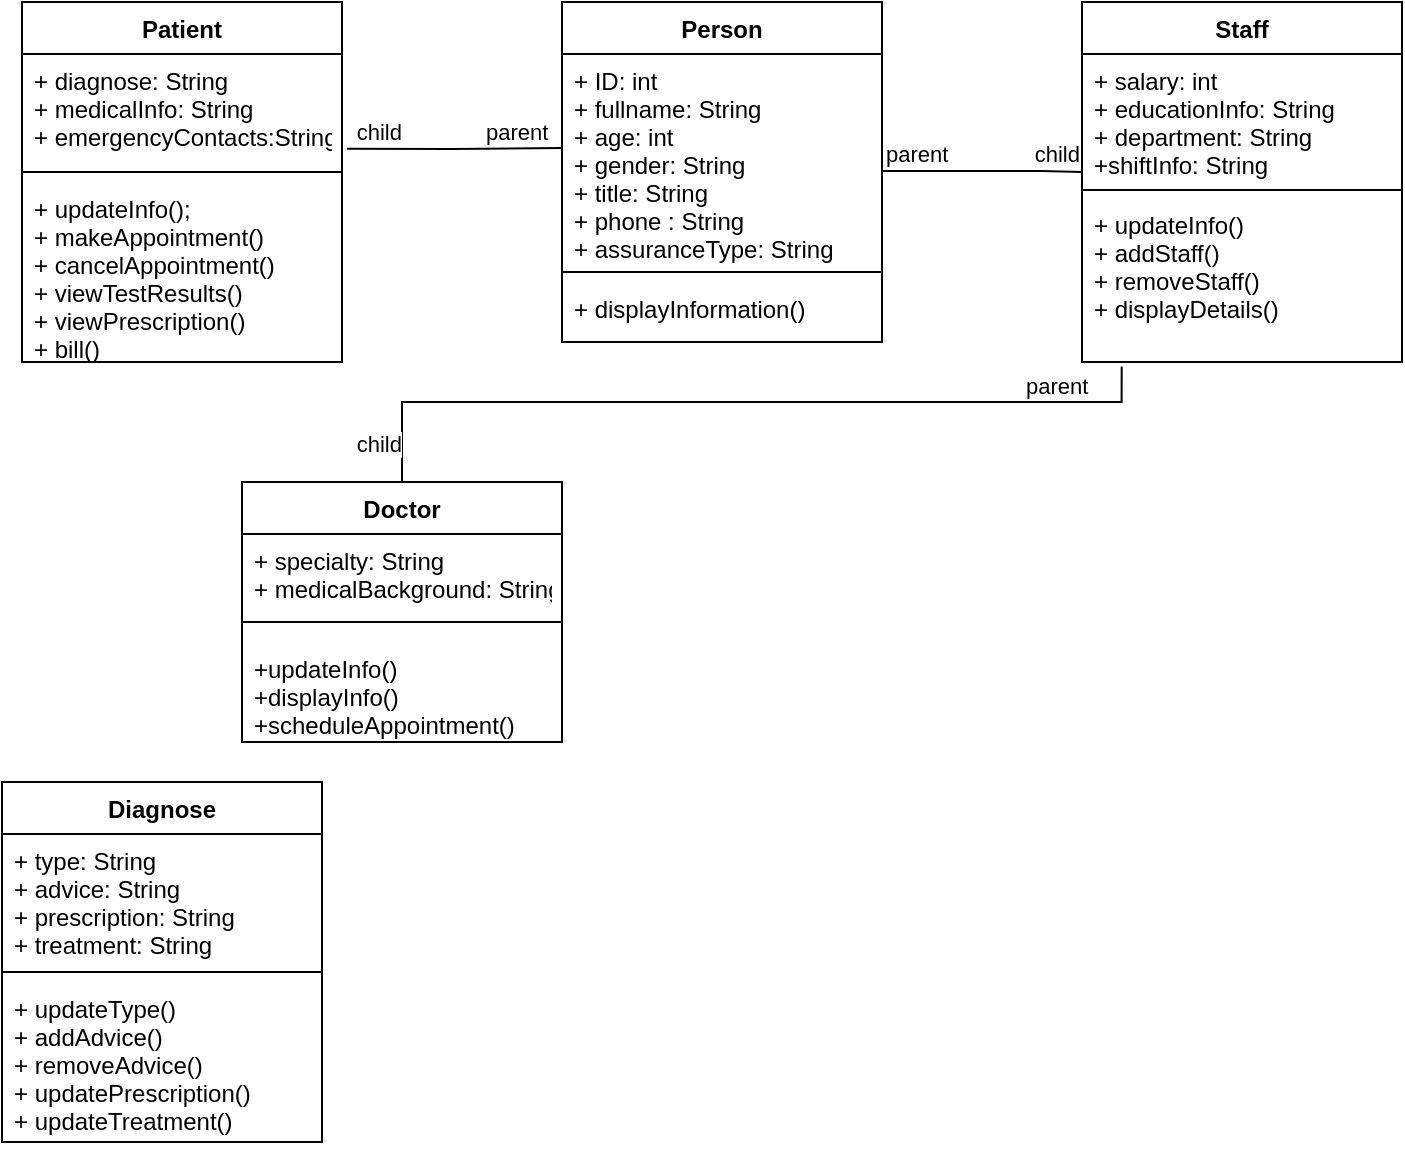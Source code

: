 <mxfile version="20.4.0" type="github">
  <diagram id="j4ooSmF8j67bnHAraInJ" name="Sayfa -1">
    <mxGraphModel dx="1037" dy="579" grid="1" gridSize="10" guides="1" tooltips="1" connect="1" arrows="1" fold="1" page="1" pageScale="1" pageWidth="827" pageHeight="1169" math="0" shadow="0">
      <root>
        <mxCell id="0" />
        <mxCell id="1" parent="0" />
        <mxCell id="l0oYjJZ5Mxhuk6EuVEPD-4" value="Person" style="swimlane;fontStyle=1;align=center;verticalAlign=top;childLayout=stackLayout;horizontal=1;startSize=26;horizontalStack=0;resizeParent=1;resizeParentMax=0;resizeLast=0;collapsible=1;marginBottom=0;" parent="1" vertex="1">
          <mxGeometry x="320" y="40" width="160" height="170" as="geometry" />
        </mxCell>
        <mxCell id="l0oYjJZ5Mxhuk6EuVEPD-5" value="+ ID: int&#xa;+ fullname: String&#xa;+ age: int&#xa;+ gender: String&#xa;+ title: String&#xa;+ phone : String&#xa;+ assuranceType: String" style="text;strokeColor=none;fillColor=none;align=left;verticalAlign=top;spacingLeft=4;spacingRight=4;overflow=hidden;rotatable=0;points=[[0,0.5],[1,0.5]];portConstraint=eastwest;" parent="l0oYjJZ5Mxhuk6EuVEPD-4" vertex="1">
          <mxGeometry y="26" width="160" height="104" as="geometry" />
        </mxCell>
        <mxCell id="l0oYjJZ5Mxhuk6EuVEPD-6" value="" style="line;strokeWidth=1;fillColor=none;align=left;verticalAlign=middle;spacingTop=-1;spacingLeft=3;spacingRight=3;rotatable=0;labelPosition=right;points=[];portConstraint=eastwest;strokeColor=inherit;" parent="l0oYjJZ5Mxhuk6EuVEPD-4" vertex="1">
          <mxGeometry y="130" width="160" height="10" as="geometry" />
        </mxCell>
        <mxCell id="l0oYjJZ5Mxhuk6EuVEPD-7" value="+ displayInformation()" style="text;strokeColor=none;fillColor=none;align=left;verticalAlign=top;spacingLeft=4;spacingRight=4;overflow=hidden;rotatable=0;points=[[0,0.5],[1,0.5]];portConstraint=eastwest;" parent="l0oYjJZ5Mxhuk6EuVEPD-4" vertex="1">
          <mxGeometry y="140" width="160" height="30" as="geometry" />
        </mxCell>
        <mxCell id="l0oYjJZ5Mxhuk6EuVEPD-8" value="Patient" style="swimlane;fontStyle=1;align=center;verticalAlign=top;childLayout=stackLayout;horizontal=1;startSize=26;horizontalStack=0;resizeParent=1;resizeParentMax=0;resizeLast=0;collapsible=1;marginBottom=0;" parent="1" vertex="1">
          <mxGeometry x="50" y="40" width="160" height="180" as="geometry" />
        </mxCell>
        <mxCell id="l0oYjJZ5Mxhuk6EuVEPD-9" value="+ diagnose: String&#xa;+ medicalInfo: String&#xa;+ emergencyContacts:String&#xa;" style="text;strokeColor=none;fillColor=none;align=left;verticalAlign=top;spacingLeft=4;spacingRight=4;overflow=hidden;rotatable=0;points=[[0,0.5],[1,0.5]];portConstraint=eastwest;" parent="l0oYjJZ5Mxhuk6EuVEPD-8" vertex="1">
          <mxGeometry y="26" width="160" height="54" as="geometry" />
        </mxCell>
        <mxCell id="l0oYjJZ5Mxhuk6EuVEPD-10" value="" style="line;strokeWidth=1;fillColor=none;align=left;verticalAlign=middle;spacingTop=-1;spacingLeft=3;spacingRight=3;rotatable=0;labelPosition=right;points=[];portConstraint=eastwest;strokeColor=inherit;" parent="l0oYjJZ5Mxhuk6EuVEPD-8" vertex="1">
          <mxGeometry y="80" width="160" height="10" as="geometry" />
        </mxCell>
        <mxCell id="l0oYjJZ5Mxhuk6EuVEPD-11" value="+ updateInfo();&#xa;+ makeAppointment()&#xa;+ cancelAppointment()&#xa;+ viewTestResults()&#xa;+ viewPrescription()&#xa;+ bill()" style="text;strokeColor=none;fillColor=none;align=left;verticalAlign=top;spacingLeft=4;spacingRight=4;overflow=hidden;rotatable=0;points=[[0,0.5],[1,0.5]];portConstraint=eastwest;" parent="l0oYjJZ5Mxhuk6EuVEPD-8" vertex="1">
          <mxGeometry y="90" width="160" height="90" as="geometry" />
        </mxCell>
        <mxCell id="l0oYjJZ5Mxhuk6EuVEPD-12" value="" style="endArrow=none;html=1;edgeStyle=orthogonalEdgeStyle;rounded=0;entryX=1.016;entryY=0.878;entryDx=0;entryDy=0;entryPerimeter=0;" parent="1" target="l0oYjJZ5Mxhuk6EuVEPD-9" edge="1">
          <mxGeometry relative="1" as="geometry">
            <mxPoint x="320" y="113" as="sourcePoint" />
            <mxPoint x="490" y="260" as="targetPoint" />
          </mxGeometry>
        </mxCell>
        <mxCell id="l0oYjJZ5Mxhuk6EuVEPD-13" value="parent" style="edgeLabel;resizable=0;html=1;align=left;verticalAlign=bottom;" parent="l0oYjJZ5Mxhuk6EuVEPD-12" connectable="0" vertex="1">
          <mxGeometry x="-1" relative="1" as="geometry">
            <mxPoint x="-40" as="offset" />
          </mxGeometry>
        </mxCell>
        <mxCell id="l0oYjJZ5Mxhuk6EuVEPD-14" value="child" style="edgeLabel;resizable=0;html=1;align=right;verticalAlign=bottom;" parent="l0oYjJZ5Mxhuk6EuVEPD-12" connectable="0" vertex="1">
          <mxGeometry x="1" relative="1" as="geometry">
            <mxPoint x="28" as="offset" />
          </mxGeometry>
        </mxCell>
        <mxCell id="l0oYjJZ5Mxhuk6EuVEPD-15" value="Staff" style="swimlane;fontStyle=1;align=center;verticalAlign=top;childLayout=stackLayout;horizontal=1;startSize=26;horizontalStack=0;resizeParent=1;resizeParentMax=0;resizeLast=0;collapsible=1;marginBottom=0;" parent="1" vertex="1">
          <mxGeometry x="580" y="40" width="160" height="180" as="geometry" />
        </mxCell>
        <mxCell id="l0oYjJZ5Mxhuk6EuVEPD-16" value="+ salary: int&#xa;+ educationInfo: String&#xa;+ department: String&#xa;+shiftInfo: String" style="text;strokeColor=none;fillColor=none;align=left;verticalAlign=top;spacingLeft=4;spacingRight=4;overflow=hidden;rotatable=0;points=[[0,0.5],[1,0.5]];portConstraint=eastwest;" parent="l0oYjJZ5Mxhuk6EuVEPD-15" vertex="1">
          <mxGeometry y="26" width="160" height="64" as="geometry" />
        </mxCell>
        <mxCell id="l0oYjJZ5Mxhuk6EuVEPD-17" value="" style="line;strokeWidth=1;fillColor=none;align=left;verticalAlign=middle;spacingTop=-1;spacingLeft=3;spacingRight=3;rotatable=0;labelPosition=right;points=[];portConstraint=eastwest;strokeColor=inherit;" parent="l0oYjJZ5Mxhuk6EuVEPD-15" vertex="1">
          <mxGeometry y="90" width="160" height="8" as="geometry" />
        </mxCell>
        <mxCell id="l0oYjJZ5Mxhuk6EuVEPD-18" value="+ updateInfo()&#xa;+ addStaff()&#xa;+ removeStaff()&#xa;+ displayDetails()" style="text;strokeColor=none;fillColor=none;align=left;verticalAlign=top;spacingLeft=4;spacingRight=4;overflow=hidden;rotatable=0;points=[[0,0.5],[1,0.5]];portConstraint=eastwest;" parent="l0oYjJZ5Mxhuk6EuVEPD-15" vertex="1">
          <mxGeometry y="98" width="160" height="82" as="geometry" />
        </mxCell>
        <mxCell id="l0oYjJZ5Mxhuk6EuVEPD-19" value="" style="endArrow=none;html=1;edgeStyle=orthogonalEdgeStyle;rounded=0;" parent="1" edge="1">
          <mxGeometry relative="1" as="geometry">
            <mxPoint x="480" y="124.5" as="sourcePoint" />
            <mxPoint x="580" y="125" as="targetPoint" />
            <Array as="points">
              <mxPoint x="560" y="125" />
              <mxPoint x="560" y="125" />
            </Array>
          </mxGeometry>
        </mxCell>
        <mxCell id="l0oYjJZ5Mxhuk6EuVEPD-20" value="parent" style="edgeLabel;resizable=0;html=1;align=left;verticalAlign=bottom;" parent="l0oYjJZ5Mxhuk6EuVEPD-19" connectable="0" vertex="1">
          <mxGeometry x="-1" relative="1" as="geometry" />
        </mxCell>
        <mxCell id="l0oYjJZ5Mxhuk6EuVEPD-21" value="child" style="edgeLabel;resizable=0;html=1;align=right;verticalAlign=bottom;" parent="l0oYjJZ5Mxhuk6EuVEPD-19" connectable="0" vertex="1">
          <mxGeometry x="1" relative="1" as="geometry" />
        </mxCell>
        <mxCell id="l0oYjJZ5Mxhuk6EuVEPD-22" value="Doctor" style="swimlane;fontStyle=1;align=center;verticalAlign=top;childLayout=stackLayout;horizontal=1;startSize=26;horizontalStack=0;resizeParent=1;resizeParentMax=0;resizeLast=0;collapsible=1;marginBottom=0;" parent="1" vertex="1">
          <mxGeometry x="160" y="280" width="160" height="130" as="geometry" />
        </mxCell>
        <mxCell id="l0oYjJZ5Mxhuk6EuVEPD-23" value="+ specialty: String&#xa;+ medicalBackground: String" style="text;strokeColor=none;fillColor=none;align=left;verticalAlign=top;spacingLeft=4;spacingRight=4;overflow=hidden;rotatable=0;points=[[0,0.5],[1,0.5]];portConstraint=eastwest;" parent="l0oYjJZ5Mxhuk6EuVEPD-22" vertex="1">
          <mxGeometry y="26" width="160" height="34" as="geometry" />
        </mxCell>
        <mxCell id="l0oYjJZ5Mxhuk6EuVEPD-24" value="" style="line;strokeWidth=1;fillColor=none;align=left;verticalAlign=middle;spacingTop=-1;spacingLeft=3;spacingRight=3;rotatable=0;labelPosition=right;points=[];portConstraint=eastwest;strokeColor=inherit;" parent="l0oYjJZ5Mxhuk6EuVEPD-22" vertex="1">
          <mxGeometry y="60" width="160" height="20" as="geometry" />
        </mxCell>
        <mxCell id="l0oYjJZ5Mxhuk6EuVEPD-25" value="+updateInfo()&#xa;+displayInfo()&#xa;+scheduleAppointment()" style="text;strokeColor=none;fillColor=none;align=left;verticalAlign=top;spacingLeft=4;spacingRight=4;overflow=hidden;rotatable=0;points=[[0,0.5],[1,0.5]];portConstraint=eastwest;" parent="l0oYjJZ5Mxhuk6EuVEPD-22" vertex="1">
          <mxGeometry y="80" width="160" height="50" as="geometry" />
        </mxCell>
        <mxCell id="l0oYjJZ5Mxhuk6EuVEPD-26" value="" style="endArrow=none;html=1;edgeStyle=orthogonalEdgeStyle;rounded=0;entryX=0.5;entryY=0;entryDx=0;entryDy=0;exitX=0.124;exitY=1.027;exitDx=0;exitDy=0;exitPerimeter=0;" parent="1" source="l0oYjJZ5Mxhuk6EuVEPD-18" target="l0oYjJZ5Mxhuk6EuVEPD-22" edge="1">
          <mxGeometry relative="1" as="geometry">
            <mxPoint x="600" y="240" as="sourcePoint" />
            <mxPoint x="760" y="240" as="targetPoint" />
            <Array as="points">
              <mxPoint x="600" y="240" />
              <mxPoint x="240" y="240" />
            </Array>
          </mxGeometry>
        </mxCell>
        <mxCell id="l0oYjJZ5Mxhuk6EuVEPD-27" value="parent" style="edgeLabel;resizable=0;html=1;align=left;verticalAlign=bottom;" parent="l0oYjJZ5Mxhuk6EuVEPD-26" connectable="0" vertex="1">
          <mxGeometry x="-1" relative="1" as="geometry">
            <mxPoint x="-50" y="18" as="offset" />
          </mxGeometry>
        </mxCell>
        <mxCell id="l0oYjJZ5Mxhuk6EuVEPD-28" value="child" style="edgeLabel;resizable=0;html=1;align=right;verticalAlign=bottom;" parent="l0oYjJZ5Mxhuk6EuVEPD-26" connectable="0" vertex="1">
          <mxGeometry x="1" relative="1" as="geometry">
            <mxPoint y="-10" as="offset" />
          </mxGeometry>
        </mxCell>
        <mxCell id="l0oYjJZ5Mxhuk6EuVEPD-29" value="Diagnose" style="swimlane;fontStyle=1;align=center;verticalAlign=top;childLayout=stackLayout;horizontal=1;startSize=26;horizontalStack=0;resizeParent=1;resizeParentMax=0;resizeLast=0;collapsible=1;marginBottom=0;" parent="1" vertex="1">
          <mxGeometry x="40" y="430" width="160" height="180" as="geometry" />
        </mxCell>
        <mxCell id="l0oYjJZ5Mxhuk6EuVEPD-30" value="+ type: String&#xa;+ advice: String&#xa;+ prescription: String&#xa;+ treatment: String" style="text;strokeColor=none;fillColor=none;align=left;verticalAlign=top;spacingLeft=4;spacingRight=4;overflow=hidden;rotatable=0;points=[[0,0.5],[1,0.5]];portConstraint=eastwest;" parent="l0oYjJZ5Mxhuk6EuVEPD-29" vertex="1">
          <mxGeometry y="26" width="160" height="64" as="geometry" />
        </mxCell>
        <mxCell id="l0oYjJZ5Mxhuk6EuVEPD-31" value="" style="line;strokeWidth=1;fillColor=none;align=left;verticalAlign=middle;spacingTop=-1;spacingLeft=3;spacingRight=3;rotatable=0;labelPosition=right;points=[];portConstraint=eastwest;strokeColor=inherit;" parent="l0oYjJZ5Mxhuk6EuVEPD-29" vertex="1">
          <mxGeometry y="90" width="160" height="10" as="geometry" />
        </mxCell>
        <mxCell id="l0oYjJZ5Mxhuk6EuVEPD-32" value="+ updateType()&#xa;+ addAdvice()&#xa;+ removeAdvice()&#xa;+ updatePrescription()&#xa;+ updateTreatment()" style="text;strokeColor=none;fillColor=none;align=left;verticalAlign=top;spacingLeft=4;spacingRight=4;overflow=hidden;rotatable=0;points=[[0,0.5],[1,0.5]];portConstraint=eastwest;" parent="l0oYjJZ5Mxhuk6EuVEPD-29" vertex="1">
          <mxGeometry y="100" width="160" height="80" as="geometry" />
        </mxCell>
      </root>
    </mxGraphModel>
  </diagram>
</mxfile>
